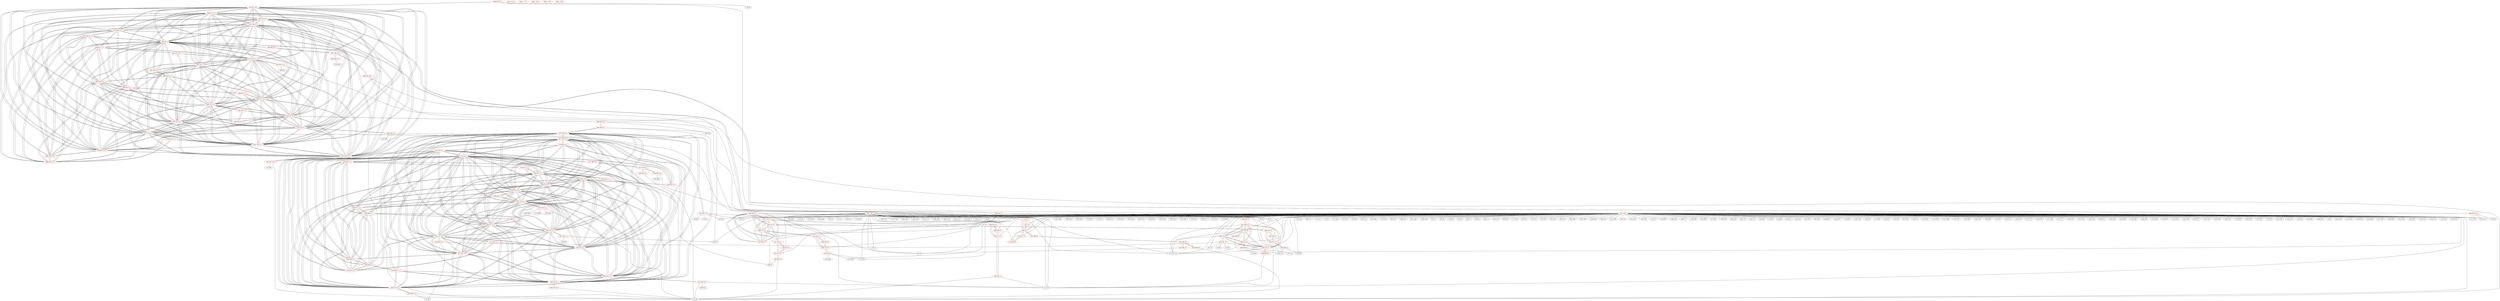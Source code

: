 graph {
	276 [label="(276) R35_T2" color=red]
	297 [label="(297) T16_T1"]
	296 [label="(296) T15_T1"]
	311 [label="(311) R35_T1"]
	295 [label="(295) T14_T1"]
	298 [label="(298) T17_T1"]
	277 [label="(277) R52_T1"]
	275 [label="(275) T22_T1"]
	277 [label="(277) R52_T1" color=red]
	280 [label="(280) D2"]
	281 [label="(281) C8"]
	276 [label="(276) R35_T2"]
	275 [label="(275) T22_T1"]
	278 [label="(278) R58_T1" color=red]
	279 [label="(279) R57_T1"]
	280 [label="(280) D2"]
	279 [label="(279) R57_T1" color=red]
	278 [label="(278) R58_T1"]
	280 [label="(280) D2"]
	280 [label="(280) D2" color=red]
	277 [label="(277) R52_T1"]
	281 [label="(281) C8"]
	278 [label="(278) R58_T1"]
	279 [label="(279) R57_T1"]
	315 [label="(315) R80_P3"]
	281 [label="(281) C8" color=red]
	280 [label="(280) D2"]
	277 [label="(277) R52_T1"]
	282 [label="(282) R36_T2" color=red]
	195 [label="(195) U14"]
	287 [label="(287) T18_T2"]
	283 [label="(283) R37_T2" color=red]
	26 [label="(26) P8"]
	10 [label="(10) C3"]
	21 [label="(21) U1"]
	11 [label="(11) R3"]
	12 [label="(12) R4"]
	288 [label="(288) T19_T2"]
	284 [label="(284) R38_T2" color=red]
	217 [label="(217) P7"]
	289 [label="(289) T20_T2"]
	285 [label="(285) R39_T2" color=red]
	70 [label="(70) R27"]
	67 [label="(67) U6"]
	290 [label="(290) T21_T2"]
	286 [label="(286) R40_T2" color=red]
	312 [label="(312) R40_T2_T"]
	287 [label="(287) T18_T2" color=red]
	275 [label="(275) T22_T1"]
	288 [label="(288) T19_T2"]
	312 [label="(312) R40_T2_T"]
	290 [label="(290) T21_T2"]
	289 [label="(289) T20_T2"]
	282 [label="(282) R36_T2"]
	288 [label="(288) T19_T2" color=red]
	275 [label="(275) T22_T1"]
	287 [label="(287) T18_T2"]
	312 [label="(312) R40_T2_T"]
	290 [label="(290) T21_T2"]
	289 [label="(289) T20_T2"]
	283 [label="(283) R37_T2"]
	289 [label="(289) T20_T2" color=red]
	275 [label="(275) T22_T1"]
	288 [label="(288) T19_T2"]
	287 [label="(287) T18_T2"]
	312 [label="(312) R40_T2_T"]
	290 [label="(290) T21_T2"]
	284 [label="(284) R38_T2"]
	290 [label="(290) T21_T2" color=red]
	275 [label="(275) T22_T1"]
	288 [label="(288) T19_T2"]
	287 [label="(287) T18_T2"]
	312 [label="(312) R40_T2_T"]
	289 [label="(289) T20_T2"]
	285 [label="(285) R39_T2"]
	291 [label="(291) T10_T1" color=red]
	299 [label="(299) R23_T1"]
	307 [label="(307) R31_T1"]
	300 [label="(300) R27_T1"]
	292 [label="(292) T11_T1" color=red]
	304 [label="(304) R24_T1"]
	308 [label="(308) R32_T1"]
	301 [label="(301) R28_T1"]
	293 [label="(293) T12_T1" color=red]
	309 [label="(309) R33_T1"]
	302 [label="(302) R29_T1"]
	303 [label="(303) R25_T1"]
	294 [label="(294) T13_T1" color=red]
	306 [label="(306) R30_T1"]
	310 [label="(310) R34_T1"]
	305 [label="(305) R26_T1"]
	295 [label="(295) T14_T1" color=red]
	297 [label="(297) T16_T1"]
	296 [label="(296) T15_T1"]
	311 [label="(311) R35_T1"]
	298 [label="(298) T17_T1"]
	276 [label="(276) R35_T2"]
	307 [label="(307) R31_T1"]
	296 [label="(296) T15_T1" color=red]
	297 [label="(297) T16_T1"]
	311 [label="(311) R35_T1"]
	295 [label="(295) T14_T1"]
	298 [label="(298) T17_T1"]
	276 [label="(276) R35_T2"]
	308 [label="(308) R32_T1"]
	297 [label="(297) T16_T1" color=red]
	296 [label="(296) T15_T1"]
	311 [label="(311) R35_T1"]
	295 [label="(295) T14_T1"]
	298 [label="(298) T17_T1"]
	276 [label="(276) R35_T2"]
	309 [label="(309) R33_T1"]
	298 [label="(298) T17_T1" color=red]
	297 [label="(297) T16_T1"]
	296 [label="(296) T15_T1"]
	311 [label="(311) R35_T1"]
	295 [label="(295) T14_T1"]
	276 [label="(276) R35_T2"]
	310 [label="(310) R34_T1"]
	299 [label="(299) R23_T1" color=red]
	28 [label="(28) U5"]
	112 [label="(112) U8"]
	291 [label="(291) T10_T1"]
	300 [label="(300) R27_T1" color=red]
	291 [label="(291) T10_T1"]
	307 [label="(307) R31_T1"]
	301 [label="(301) R28_T1" color=red]
	308 [label="(308) R32_T1"]
	292 [label="(292) T11_T1"]
	302 [label="(302) R29_T1" color=red]
	309 [label="(309) R33_T1"]
	293 [label="(293) T12_T1"]
	303 [label="(303) R25_T1" color=red]
	217 [label="(217) P7"]
	112 [label="(112) U8"]
	293 [label="(293) T12_T1"]
	304 [label="(304) R24_T1" color=red]
	195 [label="(195) U14"]
	202 [label="(202) P6"]
	292 [label="(292) T11_T1"]
	305 [label="(305) R26_T1" color=red]
	115 [label="(115) R43"]
	114 [label="(114) R41"]
	113 [label="(113) U9"]
	294 [label="(294) T13_T1"]
	306 [label="(306) R30_T1" color=red]
	310 [label="(310) R34_T1"]
	294 [label="(294) T13_T1"]
	307 [label="(307) R31_T1" color=red]
	291 [label="(291) T10_T1"]
	300 [label="(300) R27_T1"]
	295 [label="(295) T14_T1"]
	308 [label="(308) R32_T1" color=red]
	296 [label="(296) T15_T1"]
	301 [label="(301) R28_T1"]
	292 [label="(292) T11_T1"]
	309 [label="(309) R33_T1" color=red]
	297 [label="(297) T16_T1"]
	302 [label="(302) R29_T1"]
	293 [label="(293) T12_T1"]
	310 [label="(310) R34_T1" color=red]
	298 [label="(298) T17_T1"]
	306 [label="(306) R30_T1"]
	294 [label="(294) T13_T1"]
	311 [label="(311) R35_T1" color=red]
	297 [label="(297) T16_T1"]
	296 [label="(296) T15_T1"]
	295 [label="(295) T14_T1"]
	298 [label="(298) T17_T1"]
	276 [label="(276) R35_T2"]
	312 [label="(312) R40_T2_T" color=red]
	275 [label="(275) T22_T1"]
	288 [label="(288) T19_T2"]
	287 [label="(287) T18_T2"]
	290 [label="(290) T21_T2"]
	289 [label="(289) T20_T2"]
	286 [label="(286) R40_T2"]
	313 [label="(313) T80_P3" color=red]
	314 [label="(314) R81_P3"]
	316 [label="(316) R82_P3"]
	315 [label="(315) R80_P3"]
	314 [label="(314) R81_P3" color=red]
	20 [label="(20) U3"]
	313 [label="(313) T80_P3"]
	315 [label="(315) R80_P3" color=red]
	280 [label="(280) D2"]
	313 [label="(313) T80_P3"]
	316 [label="(316) R82_P3" color=red]
	112 [label="(112) U8"]
	313 [label="(313) T80_P3"]
	317 [label="(317) T22_T1_2" color=red]
	331 [label="(331) T20_T2_2"]
	329 [label="(329) T18_T2_2"]
	330 [label="(330) T19_T2_2"]
	332 [label="(332) T21_T2_2"]
	321 [label="(321) R57_T1_2"]
	322 [label="(322) D2_2"]
	334 [label="(334) T11_T1_2"]
	339 [label="(339) T16_T1_2"]
	340 [label="(340) T17_T1_2"]
	333 [label="(333) T10_T1_2"]
	335 [label="(335) T12_T1_2"]
	336 [label="(336) T13_T1_2"]
	337 [label="(337) T14_T1_2"]
	338 [label="(338) T15_T1_2"]
	323 [label="(323) C8_2"]
	354 [label="(354) R40_T2_T_2"]
	319 [label="(319) R52_T1_2"]
	318 [label="(318) R35_T2_2"]
	318 [label="(318) R35_T2_2" color=red]
	339 [label="(339) T16_T1_2"]
	338 [label="(338) T15_T1_2"]
	353 [label="(353) R35_T1_2"]
	337 [label="(337) T14_T1_2"]
	340 [label="(340) T17_T1_2"]
	319 [label="(319) R52_T1_2"]
	317 [label="(317) T22_T1_2"]
	319 [label="(319) R52_T1_2" color=red]
	322 [label="(322) D2_2"]
	323 [label="(323) C8_2"]
	318 [label="(318) R35_T2_2"]
	317 [label="(317) T22_T1_2"]
	320 [label="(320) R58_T1_2" color=red]
	321 [label="(321) R57_T1_2"]
	322 [label="(322) D2_2"]
	344 [label="(344) R29_T1_2"]
	353 [label="(353) R35_T1_2"]
	328 [label="(328) R40_T2_2"]
	348 [label="(348) R30_T1_2"]
	342 [label="(342) R27_T1_2"]
	343 [label="(343) R28_T1_2"]
	321 [label="(321) R57_T1_2" color=red]
	331 [label="(331) T20_T2_2"]
	329 [label="(329) T18_T2_2"]
	330 [label="(330) T19_T2_2"]
	332 [label="(332) T21_T2_2"]
	317 [label="(317) T22_T1_2"]
	322 [label="(322) D2_2"]
	334 [label="(334) T11_T1_2"]
	339 [label="(339) T16_T1_2"]
	340 [label="(340) T17_T1_2"]
	333 [label="(333) T10_T1_2"]
	335 [label="(335) T12_T1_2"]
	336 [label="(336) T13_T1_2"]
	337 [label="(337) T14_T1_2"]
	338 [label="(338) T15_T1_2"]
	323 [label="(323) C8_2"]
	320 [label="(320) R58_T1_2"]
	322 [label="(322) D2_2" color=red]
	331 [label="(331) T20_T2_2"]
	329 [label="(329) T18_T2_2"]
	330 [label="(330) T19_T2_2"]
	332 [label="(332) T21_T2_2"]
	321 [label="(321) R57_T1_2"]
	317 [label="(317) T22_T1_2"]
	334 [label="(334) T11_T1_2"]
	339 [label="(339) T16_T1_2"]
	340 [label="(340) T17_T1_2"]
	333 [label="(333) T10_T1_2"]
	335 [label="(335) T12_T1_2"]
	336 [label="(336) T13_T1_2"]
	337 [label="(337) T14_T1_2"]
	338 [label="(338) T15_T1_2"]
	323 [label="(323) C8_2"]
	319 [label="(319) R52_T1_2"]
	320 [label="(320) R58_T1_2"]
	344 [label="(344) R29_T1_2"]
	353 [label="(353) R35_T1_2"]
	328 [label="(328) R40_T2_2"]
	348 [label="(348) R30_T1_2"]
	342 [label="(342) R27_T1_2"]
	343 [label="(343) R28_T1_2"]
	357 [label="(357) R80_P3_2"]
	323 [label="(323) C8_2" color=red]
	331 [label="(331) T20_T2_2"]
	329 [label="(329) T18_T2_2"]
	330 [label="(330) T19_T2_2"]
	332 [label="(332) T21_T2_2"]
	321 [label="(321) R57_T1_2"]
	317 [label="(317) T22_T1_2"]
	322 [label="(322) D2_2"]
	334 [label="(334) T11_T1_2"]
	339 [label="(339) T16_T1_2"]
	340 [label="(340) T17_T1_2"]
	333 [label="(333) T10_T1_2"]
	335 [label="(335) T12_T1_2"]
	336 [label="(336) T13_T1_2"]
	337 [label="(337) T14_T1_2"]
	338 [label="(338) T15_T1_2"]
	319 [label="(319) R52_T1_2"]
	324 [label="(324) R36_T2_2" color=red]
	112 [label="(112) U8"]
	13 [label="(13) R1"]
	329 [label="(329) T18_T2_2"]
	325 [label="(325) R37_T2_2" color=red]
	112 [label="(112) U8"]
	330 [label="(330) T19_T2_2"]
	326 [label="(326) R38_T2_2" color=red]
	33 [label="(33) J1"]
	66 [label="(66) R34"]
	388 [label="(388) R24_T1_3"]
	331 [label="(331) T20_T2_2"]
	327 [label="(327) R39_T2_2" color=red]
	269 [label="(269) R75"]
	217 [label="(217) P7"]
	112 [label="(112) U8"]
	332 [label="(332) T21_T2_2"]
	328 [label="(328) R40_T2_2" color=red]
	344 [label="(344) R29_T1_2"]
	353 [label="(353) R35_T1_2"]
	348 [label="(348) R30_T1_2"]
	322 [label="(322) D2_2"]
	320 [label="(320) R58_T1_2"]
	342 [label="(342) R27_T1_2"]
	343 [label="(343) R28_T1_2"]
	354 [label="(354) R40_T2_T_2"]
	329 [label="(329) T18_T2_2" color=red]
	331 [label="(331) T20_T2_2"]
	330 [label="(330) T19_T2_2"]
	332 [label="(332) T21_T2_2"]
	321 [label="(321) R57_T1_2"]
	317 [label="(317) T22_T1_2"]
	322 [label="(322) D2_2"]
	334 [label="(334) T11_T1_2"]
	339 [label="(339) T16_T1_2"]
	340 [label="(340) T17_T1_2"]
	333 [label="(333) T10_T1_2"]
	335 [label="(335) T12_T1_2"]
	336 [label="(336) T13_T1_2"]
	337 [label="(337) T14_T1_2"]
	338 [label="(338) T15_T1_2"]
	323 [label="(323) C8_2"]
	354 [label="(354) R40_T2_T_2"]
	324 [label="(324) R36_T2_2"]
	330 [label="(330) T19_T2_2" color=red]
	331 [label="(331) T20_T2_2"]
	329 [label="(329) T18_T2_2"]
	332 [label="(332) T21_T2_2"]
	321 [label="(321) R57_T1_2"]
	317 [label="(317) T22_T1_2"]
	322 [label="(322) D2_2"]
	334 [label="(334) T11_T1_2"]
	339 [label="(339) T16_T1_2"]
	340 [label="(340) T17_T1_2"]
	333 [label="(333) T10_T1_2"]
	335 [label="(335) T12_T1_2"]
	336 [label="(336) T13_T1_2"]
	337 [label="(337) T14_T1_2"]
	338 [label="(338) T15_T1_2"]
	323 [label="(323) C8_2"]
	354 [label="(354) R40_T2_T_2"]
	325 [label="(325) R37_T2_2"]
	331 [label="(331) T20_T2_2" color=red]
	329 [label="(329) T18_T2_2"]
	330 [label="(330) T19_T2_2"]
	332 [label="(332) T21_T2_2"]
	321 [label="(321) R57_T1_2"]
	317 [label="(317) T22_T1_2"]
	322 [label="(322) D2_2"]
	334 [label="(334) T11_T1_2"]
	339 [label="(339) T16_T1_2"]
	340 [label="(340) T17_T1_2"]
	333 [label="(333) T10_T1_2"]
	335 [label="(335) T12_T1_2"]
	336 [label="(336) T13_T1_2"]
	337 [label="(337) T14_T1_2"]
	338 [label="(338) T15_T1_2"]
	323 [label="(323) C8_2"]
	354 [label="(354) R40_T2_T_2"]
	326 [label="(326) R38_T2_2"]
	332 [label="(332) T21_T2_2" color=red]
	331 [label="(331) T20_T2_2"]
	329 [label="(329) T18_T2_2"]
	330 [label="(330) T19_T2_2"]
	321 [label="(321) R57_T1_2"]
	317 [label="(317) T22_T1_2"]
	322 [label="(322) D2_2"]
	334 [label="(334) T11_T1_2"]
	339 [label="(339) T16_T1_2"]
	340 [label="(340) T17_T1_2"]
	333 [label="(333) T10_T1_2"]
	335 [label="(335) T12_T1_2"]
	336 [label="(336) T13_T1_2"]
	337 [label="(337) T14_T1_2"]
	338 [label="(338) T15_T1_2"]
	323 [label="(323) C8_2"]
	354 [label="(354) R40_T2_T_2"]
	327 [label="(327) R39_T2_2"]
	333 [label="(333) T10_T1_2" color=red]
	331 [label="(331) T20_T2_2"]
	329 [label="(329) T18_T2_2"]
	330 [label="(330) T19_T2_2"]
	332 [label="(332) T21_T2_2"]
	321 [label="(321) R57_T1_2"]
	317 [label="(317) T22_T1_2"]
	322 [label="(322) D2_2"]
	334 [label="(334) T11_T1_2"]
	339 [label="(339) T16_T1_2"]
	340 [label="(340) T17_T1_2"]
	335 [label="(335) T12_T1_2"]
	336 [label="(336) T13_T1_2"]
	337 [label="(337) T14_T1_2"]
	338 [label="(338) T15_T1_2"]
	323 [label="(323) C8_2"]
	341 [label="(341) R23_T1_2"]
	349 [label="(349) R31_T1_2"]
	342 [label="(342) R27_T1_2"]
	334 [label="(334) T11_T1_2" color=red]
	331 [label="(331) T20_T2_2"]
	329 [label="(329) T18_T2_2"]
	330 [label="(330) T19_T2_2"]
	332 [label="(332) T21_T2_2"]
	321 [label="(321) R57_T1_2"]
	317 [label="(317) T22_T1_2"]
	322 [label="(322) D2_2"]
	339 [label="(339) T16_T1_2"]
	340 [label="(340) T17_T1_2"]
	333 [label="(333) T10_T1_2"]
	335 [label="(335) T12_T1_2"]
	336 [label="(336) T13_T1_2"]
	337 [label="(337) T14_T1_2"]
	338 [label="(338) T15_T1_2"]
	323 [label="(323) C8_2"]
	346 [label="(346) R24_T1_2"]
	350 [label="(350) R32_T1_2"]
	343 [label="(343) R28_T1_2"]
	335 [label="(335) T12_T1_2" color=red]
	331 [label="(331) T20_T2_2"]
	329 [label="(329) T18_T2_2"]
	330 [label="(330) T19_T2_2"]
	332 [label="(332) T21_T2_2"]
	321 [label="(321) R57_T1_2"]
	317 [label="(317) T22_T1_2"]
	322 [label="(322) D2_2"]
	334 [label="(334) T11_T1_2"]
	339 [label="(339) T16_T1_2"]
	340 [label="(340) T17_T1_2"]
	333 [label="(333) T10_T1_2"]
	336 [label="(336) T13_T1_2"]
	337 [label="(337) T14_T1_2"]
	338 [label="(338) T15_T1_2"]
	323 [label="(323) C8_2"]
	351 [label="(351) R33_T1_2"]
	344 [label="(344) R29_T1_2"]
	345 [label="(345) R25_T1_2"]
	336 [label="(336) T13_T1_2" color=red]
	331 [label="(331) T20_T2_2"]
	329 [label="(329) T18_T2_2"]
	330 [label="(330) T19_T2_2"]
	332 [label="(332) T21_T2_2"]
	321 [label="(321) R57_T1_2"]
	317 [label="(317) T22_T1_2"]
	322 [label="(322) D2_2"]
	334 [label="(334) T11_T1_2"]
	339 [label="(339) T16_T1_2"]
	340 [label="(340) T17_T1_2"]
	333 [label="(333) T10_T1_2"]
	335 [label="(335) T12_T1_2"]
	337 [label="(337) T14_T1_2"]
	338 [label="(338) T15_T1_2"]
	323 [label="(323) C8_2"]
	348 [label="(348) R30_T1_2"]
	352 [label="(352) R34_T1_2"]
	347 [label="(347) R26_T1_2"]
	337 [label="(337) T14_T1_2" color=red]
	331 [label="(331) T20_T2_2"]
	329 [label="(329) T18_T2_2"]
	330 [label="(330) T19_T2_2"]
	332 [label="(332) T21_T2_2"]
	321 [label="(321) R57_T1_2"]
	317 [label="(317) T22_T1_2"]
	322 [label="(322) D2_2"]
	334 [label="(334) T11_T1_2"]
	339 [label="(339) T16_T1_2"]
	340 [label="(340) T17_T1_2"]
	333 [label="(333) T10_T1_2"]
	335 [label="(335) T12_T1_2"]
	336 [label="(336) T13_T1_2"]
	338 [label="(338) T15_T1_2"]
	323 [label="(323) C8_2"]
	353 [label="(353) R35_T1_2"]
	318 [label="(318) R35_T2_2"]
	349 [label="(349) R31_T1_2"]
	338 [label="(338) T15_T1_2" color=red]
	331 [label="(331) T20_T2_2"]
	329 [label="(329) T18_T2_2"]
	330 [label="(330) T19_T2_2"]
	332 [label="(332) T21_T2_2"]
	321 [label="(321) R57_T1_2"]
	317 [label="(317) T22_T1_2"]
	322 [label="(322) D2_2"]
	334 [label="(334) T11_T1_2"]
	339 [label="(339) T16_T1_2"]
	340 [label="(340) T17_T1_2"]
	333 [label="(333) T10_T1_2"]
	335 [label="(335) T12_T1_2"]
	336 [label="(336) T13_T1_2"]
	337 [label="(337) T14_T1_2"]
	323 [label="(323) C8_2"]
	353 [label="(353) R35_T1_2"]
	318 [label="(318) R35_T2_2"]
	350 [label="(350) R32_T1_2"]
	339 [label="(339) T16_T1_2" color=red]
	331 [label="(331) T20_T2_2"]
	329 [label="(329) T18_T2_2"]
	330 [label="(330) T19_T2_2"]
	332 [label="(332) T21_T2_2"]
	321 [label="(321) R57_T1_2"]
	317 [label="(317) T22_T1_2"]
	322 [label="(322) D2_2"]
	334 [label="(334) T11_T1_2"]
	340 [label="(340) T17_T1_2"]
	333 [label="(333) T10_T1_2"]
	335 [label="(335) T12_T1_2"]
	336 [label="(336) T13_T1_2"]
	337 [label="(337) T14_T1_2"]
	338 [label="(338) T15_T1_2"]
	323 [label="(323) C8_2"]
	353 [label="(353) R35_T1_2"]
	318 [label="(318) R35_T2_2"]
	351 [label="(351) R33_T1_2"]
	340 [label="(340) T17_T1_2" color=red]
	331 [label="(331) T20_T2_2"]
	329 [label="(329) T18_T2_2"]
	330 [label="(330) T19_T2_2"]
	332 [label="(332) T21_T2_2"]
	321 [label="(321) R57_T1_2"]
	317 [label="(317) T22_T1_2"]
	322 [label="(322) D2_2"]
	334 [label="(334) T11_T1_2"]
	339 [label="(339) T16_T1_2"]
	333 [label="(333) T10_T1_2"]
	335 [label="(335) T12_T1_2"]
	336 [label="(336) T13_T1_2"]
	337 [label="(337) T14_T1_2"]
	338 [label="(338) T15_T1_2"]
	323 [label="(323) C8_2"]
	353 [label="(353) R35_T1_2"]
	318 [label="(318) R35_T2_2"]
	352 [label="(352) R34_T1_2"]
	341 [label="(341) R23_T1_2" color=red]
	180 [label="(180) FB4"]
	179 [label="(179) C99"]
	112 [label="(112) U8"]
	178 [label="(178) C98"]
	333 [label="(333) T10_T1_2"]
	342 [label="(342) R27_T1_2" color=red]
	344 [label="(344) R29_T1_2"]
	353 [label="(353) R35_T1_2"]
	328 [label="(328) R40_T2_2"]
	348 [label="(348) R30_T1_2"]
	322 [label="(322) D2_2"]
	320 [label="(320) R58_T1_2"]
	343 [label="(343) R28_T1_2"]
	333 [label="(333) T10_T1_2"]
	349 [label="(349) R31_T1_2"]
	343 [label="(343) R28_T1_2" color=red]
	344 [label="(344) R29_T1_2"]
	353 [label="(353) R35_T1_2"]
	328 [label="(328) R40_T2_2"]
	348 [label="(348) R30_T1_2"]
	322 [label="(322) D2_2"]
	320 [label="(320) R58_T1_2"]
	342 [label="(342) R27_T1_2"]
	350 [label="(350) R32_T1_2"]
	334 [label="(334) T11_T1_2"]
	344 [label="(344) R29_T1_2" color=red]
	353 [label="(353) R35_T1_2"]
	328 [label="(328) R40_T2_2"]
	348 [label="(348) R30_T1_2"]
	322 [label="(322) D2_2"]
	320 [label="(320) R58_T1_2"]
	342 [label="(342) R27_T1_2"]
	343 [label="(343) R28_T1_2"]
	351 [label="(351) R33_T1_2"]
	335 [label="(335) T12_T1_2"]
	345 [label="(345) R25_T1_2" color=red]
	13 [label="(13) R1"]
	21 [label="(21) U1"]
	335 [label="(335) T12_T1_2"]
	346 [label="(346) R24_T1_2" color=red]
	28 [label="(28) U5"]
	334 [label="(334) T11_T1_2"]
	347 [label="(347) R26_T1_2" color=red]
	68 [label="(68) U7"]
	50 [label="(50) R22"]
	336 [label="(336) T13_T1_2"]
	348 [label="(348) R30_T1_2" color=red]
	344 [label="(344) R29_T1_2"]
	353 [label="(353) R35_T1_2"]
	328 [label="(328) R40_T2_2"]
	322 [label="(322) D2_2"]
	320 [label="(320) R58_T1_2"]
	342 [label="(342) R27_T1_2"]
	343 [label="(343) R28_T1_2"]
	352 [label="(352) R34_T1_2"]
	336 [label="(336) T13_T1_2"]
	349 [label="(349) R31_T1_2" color=red]
	333 [label="(333) T10_T1_2"]
	342 [label="(342) R27_T1_2"]
	337 [label="(337) T14_T1_2"]
	350 [label="(350) R32_T1_2" color=red]
	338 [label="(338) T15_T1_2"]
	343 [label="(343) R28_T1_2"]
	334 [label="(334) T11_T1_2"]
	351 [label="(351) R33_T1_2" color=red]
	339 [label="(339) T16_T1_2"]
	344 [label="(344) R29_T1_2"]
	335 [label="(335) T12_T1_2"]
	352 [label="(352) R34_T1_2" color=red]
	340 [label="(340) T17_T1_2"]
	348 [label="(348) R30_T1_2"]
	336 [label="(336) T13_T1_2"]
	353 [label="(353) R35_T1_2" color=red]
	344 [label="(344) R29_T1_2"]
	328 [label="(328) R40_T2_2"]
	348 [label="(348) R30_T1_2"]
	322 [label="(322) D2_2"]
	320 [label="(320) R58_T1_2"]
	342 [label="(342) R27_T1_2"]
	343 [label="(343) R28_T1_2"]
	339 [label="(339) T16_T1_2"]
	338 [label="(338) T15_T1_2"]
	337 [label="(337) T14_T1_2"]
	340 [label="(340) T17_T1_2"]
	318 [label="(318) R35_T2_2"]
	354 [label="(354) R40_T2_T_2" color=red]
	317 [label="(317) T22_T1_2"]
	330 [label="(330) T19_T2_2"]
	329 [label="(329) T18_T2_2"]
	332 [label="(332) T21_T2_2"]
	331 [label="(331) T20_T2_2"]
	328 [label="(328) R40_T2_2"]
	355 [label="(355) T80_P3_2" color=red]
	356 [label="(356) R81_P3_2"]
	358 [label="(358) R82_P3_2"]
	357 [label="(357) R80_P3_2"]
	356 [label="(356) R81_P3_2" color=red]
	217 [label="(217) P7"]
	262 [label="(262) R69"]
	355 [label="(355) T80_P3_2"]
	357 [label="(357) R80_P3_2" color=red]
	322 [label="(322) D2_2"]
	355 [label="(355) T80_P3_2"]
	358 [label="(358) R82_P3_2" color=red]
	112 [label="(112) U8"]
	355 [label="(355) T80_P3_2"]
	359 [label="(359) T22_T1_3" color=red]
	373 [label="(373) T20_T2_3"]
	371 [label="(371) T18_T2_3"]
	372 [label="(372) T19_T2_3"]
	374 [label="(374) T21_T2_3"]
	363 [label="(363) R57_T1_3"]
	364 [label="(364) D2_3"]
	376 [label="(376) T11_T1_3"]
	381 [label="(381) T16_T1_3"]
	382 [label="(382) T17_T1_3"]
	375 [label="(375) T10_T1_3"]
	377 [label="(377) T12_T1_3"]
	378 [label="(378) T13_T1_3"]
	379 [label="(379) T14_T1_3"]
	380 [label="(380) T15_T1_3"]
	365 [label="(365) C8_3"]
	370 [label="(370) R40_T2_3"]
	361 [label="(361) R52_T1_3"]
	360 [label="(360) R35_T2_3"]
	360 [label="(360) R35_T2_3" color=red]
	381 [label="(381) T16_T1_3"]
	380 [label="(380) T15_T1_3"]
	395 [label="(395) R35_T1_3"]
	379 [label="(379) T14_T1_3"]
	382 [label="(382) T17_T1_3"]
	361 [label="(361) R52_T1_3"]
	359 [label="(359) T22_T1_3"]
	361 [label="(361) R52_T1_3" color=red]
	364 [label="(364) D2_3"]
	365 [label="(365) C8_3"]
	360 [label="(360) R35_T2_3"]
	359 [label="(359) T22_T1_3"]
	362 [label="(362) R58_T1_3" color=red]
	363 [label="(363) R57_T1_3"]
	364 [label="(364) D2_3"]
	386 [label="(386) R29_T1_3"]
	395 [label="(395) R35_T1_3"]
	370 [label="(370) R40_T2_3"]
	390 [label="(390) R30_T1_3"]
	384 [label="(384) R27_T1_3"]
	396 [label="(396) R28_T1_T_3"]
	363 [label="(363) R57_T1_3" color=red]
	373 [label="(373) T20_T2_3"]
	371 [label="(371) T18_T2_3"]
	372 [label="(372) T19_T2_3"]
	374 [label="(374) T21_T2_3"]
	359 [label="(359) T22_T1_3"]
	364 [label="(364) D2_3"]
	376 [label="(376) T11_T1_3"]
	381 [label="(381) T16_T1_3"]
	382 [label="(382) T17_T1_3"]
	375 [label="(375) T10_T1_3"]
	377 [label="(377) T12_T1_3"]
	378 [label="(378) T13_T1_3"]
	379 [label="(379) T14_T1_3"]
	380 [label="(380) T15_T1_3"]
	365 [label="(365) C8_3"]
	362 [label="(362) R58_T1_3"]
	364 [label="(364) D2_3" color=red]
	373 [label="(373) T20_T2_3"]
	371 [label="(371) T18_T2_3"]
	372 [label="(372) T19_T2_3"]
	374 [label="(374) T21_T2_3"]
	363 [label="(363) R57_T1_3"]
	359 [label="(359) T22_T1_3"]
	376 [label="(376) T11_T1_3"]
	381 [label="(381) T16_T1_3"]
	382 [label="(382) T17_T1_3"]
	375 [label="(375) T10_T1_3"]
	377 [label="(377) T12_T1_3"]
	378 [label="(378) T13_T1_3"]
	379 [label="(379) T14_T1_3"]
	380 [label="(380) T15_T1_3"]
	365 [label="(365) C8_3"]
	361 [label="(361) R52_T1_3"]
	362 [label="(362) R58_T1_3"]
	386 [label="(386) R29_T1_3"]
	395 [label="(395) R35_T1_3"]
	370 [label="(370) R40_T2_3"]
	390 [label="(390) R30_T1_3"]
	384 [label="(384) R27_T1_3"]
	396 [label="(396) R28_T1_T_3"]
	399 [label="(399) R80_P3_3"]
	365 [label="(365) C8_3" color=red]
	373 [label="(373) T20_T2_3"]
	371 [label="(371) T18_T2_3"]
	372 [label="(372) T19_T2_3"]
	374 [label="(374) T21_T2_3"]
	363 [label="(363) R57_T1_3"]
	359 [label="(359) T22_T1_3"]
	364 [label="(364) D2_3"]
	376 [label="(376) T11_T1_3"]
	381 [label="(381) T16_T1_3"]
	382 [label="(382) T17_T1_3"]
	375 [label="(375) T10_T1_3"]
	377 [label="(377) T12_T1_3"]
	378 [label="(378) T13_T1_3"]
	379 [label="(379) T14_T1_3"]
	380 [label="(380) T15_T1_3"]
	361 [label="(361) R52_T1_3"]
	366 [label="(366) R36_T2_3" color=red]
	128 [label="(128) L3"]
	127 [label="(127) D5"]
	133 [label="(133) U11"]
	371 [label="(371) T18_T2_3"]
	367 [label="(367) R37_T2_3" color=red]
	72 [label="(72) R20"]
	112 [label="(112) U8"]
	372 [label="(372) T19_T2_3"]
	368 [label="(368) R38_T2_3" color=red]
	20 [label="(20) U3"]
	8 [label="(8) C5"]
	9 [label="(9) C4"]
	373 [label="(373) T20_T2_3"]
	369 [label="(369) R39_T2_3" color=red]
	14 [label="(14) R5"]
	26 [label="(26) P8"]
	374 [label="(374) T21_T2_3"]
	370 [label="(370) R40_T2_3" color=red]
	386 [label="(386) R29_T1_3"]
	395 [label="(395) R35_T1_3"]
	390 [label="(390) R30_T1_3"]
	364 [label="(364) D2_3"]
	362 [label="(362) R58_T1_3"]
	384 [label="(384) R27_T1_3"]
	396 [label="(396) R28_T1_T_3"]
	359 [label="(359) T22_T1_3"]
	372 [label="(372) T19_T2_3"]
	371 [label="(371) T18_T2_3"]
	374 [label="(374) T21_T2_3"]
	373 [label="(373) T20_T2_3"]
	371 [label="(371) T18_T2_3" color=red]
	373 [label="(373) T20_T2_3"]
	372 [label="(372) T19_T2_3"]
	374 [label="(374) T21_T2_3"]
	363 [label="(363) R57_T1_3"]
	359 [label="(359) T22_T1_3"]
	364 [label="(364) D2_3"]
	376 [label="(376) T11_T1_3"]
	381 [label="(381) T16_T1_3"]
	382 [label="(382) T17_T1_3"]
	375 [label="(375) T10_T1_3"]
	377 [label="(377) T12_T1_3"]
	378 [label="(378) T13_T1_3"]
	379 [label="(379) T14_T1_3"]
	380 [label="(380) T15_T1_3"]
	365 [label="(365) C8_3"]
	370 [label="(370) R40_T2_3"]
	366 [label="(366) R36_T2_3"]
	372 [label="(372) T19_T2_3" color=red]
	373 [label="(373) T20_T2_3"]
	371 [label="(371) T18_T2_3"]
	374 [label="(374) T21_T2_3"]
	363 [label="(363) R57_T1_3"]
	359 [label="(359) T22_T1_3"]
	364 [label="(364) D2_3"]
	376 [label="(376) T11_T1_3"]
	381 [label="(381) T16_T1_3"]
	382 [label="(382) T17_T1_3"]
	375 [label="(375) T10_T1_3"]
	377 [label="(377) T12_T1_3"]
	378 [label="(378) T13_T1_3"]
	379 [label="(379) T14_T1_3"]
	380 [label="(380) T15_T1_3"]
	365 [label="(365) C8_3"]
	370 [label="(370) R40_T2_3"]
	367 [label="(367) R37_T2_3"]
	373 [label="(373) T20_T2_3" color=red]
	371 [label="(371) T18_T2_3"]
	372 [label="(372) T19_T2_3"]
	374 [label="(374) T21_T2_3"]
	363 [label="(363) R57_T1_3"]
	359 [label="(359) T22_T1_3"]
	364 [label="(364) D2_3"]
	376 [label="(376) T11_T1_3"]
	381 [label="(381) T16_T1_3"]
	382 [label="(382) T17_T1_3"]
	375 [label="(375) T10_T1_3"]
	377 [label="(377) T12_T1_3"]
	378 [label="(378) T13_T1_3"]
	379 [label="(379) T14_T1_3"]
	380 [label="(380) T15_T1_3"]
	365 [label="(365) C8_3"]
	370 [label="(370) R40_T2_3"]
	368 [label="(368) R38_T2_3"]
	374 [label="(374) T21_T2_3" color=red]
	373 [label="(373) T20_T2_3"]
	371 [label="(371) T18_T2_3"]
	372 [label="(372) T19_T2_3"]
	363 [label="(363) R57_T1_3"]
	359 [label="(359) T22_T1_3"]
	364 [label="(364) D2_3"]
	376 [label="(376) T11_T1_3"]
	381 [label="(381) T16_T1_3"]
	382 [label="(382) T17_T1_3"]
	375 [label="(375) T10_T1_3"]
	377 [label="(377) T12_T1_3"]
	378 [label="(378) T13_T1_3"]
	379 [label="(379) T14_T1_3"]
	380 [label="(380) T15_T1_3"]
	365 [label="(365) C8_3"]
	370 [label="(370) R40_T2_3"]
	369 [label="(369) R39_T2_3"]
	375 [label="(375) T10_T1_3" color=red]
	373 [label="(373) T20_T2_3"]
	371 [label="(371) T18_T2_3"]
	372 [label="(372) T19_T2_3"]
	374 [label="(374) T21_T2_3"]
	363 [label="(363) R57_T1_3"]
	359 [label="(359) T22_T1_3"]
	364 [label="(364) D2_3"]
	376 [label="(376) T11_T1_3"]
	381 [label="(381) T16_T1_3"]
	382 [label="(382) T17_T1_3"]
	377 [label="(377) T12_T1_3"]
	378 [label="(378) T13_T1_3"]
	379 [label="(379) T14_T1_3"]
	380 [label="(380) T15_T1_3"]
	365 [label="(365) C8_3"]
	383 [label="(383) R23_T1_3"]
	391 [label="(391) R31_T1_3"]
	384 [label="(384) R27_T1_3"]
	376 [label="(376) T11_T1_3" color=red]
	373 [label="(373) T20_T2_3"]
	371 [label="(371) T18_T2_3"]
	372 [label="(372) T19_T2_3"]
	374 [label="(374) T21_T2_3"]
	363 [label="(363) R57_T1_3"]
	359 [label="(359) T22_T1_3"]
	364 [label="(364) D2_3"]
	381 [label="(381) T16_T1_3"]
	382 [label="(382) T17_T1_3"]
	375 [label="(375) T10_T1_3"]
	377 [label="(377) T12_T1_3"]
	378 [label="(378) T13_T1_3"]
	379 [label="(379) T14_T1_3"]
	380 [label="(380) T15_T1_3"]
	365 [label="(365) C8_3"]
	388 [label="(388) R24_T1_3"]
	392 [label="(392) R32_T1_3"]
	385 [label="(385) R28_T1_3"]
	377 [label="(377) T12_T1_3" color=red]
	373 [label="(373) T20_T2_3"]
	371 [label="(371) T18_T2_3"]
	372 [label="(372) T19_T2_3"]
	374 [label="(374) T21_T2_3"]
	363 [label="(363) R57_T1_3"]
	359 [label="(359) T22_T1_3"]
	364 [label="(364) D2_3"]
	376 [label="(376) T11_T1_3"]
	381 [label="(381) T16_T1_3"]
	382 [label="(382) T17_T1_3"]
	375 [label="(375) T10_T1_3"]
	378 [label="(378) T13_T1_3"]
	379 [label="(379) T14_T1_3"]
	380 [label="(380) T15_T1_3"]
	365 [label="(365) C8_3"]
	393 [label="(393) R33_T1_3"]
	386 [label="(386) R29_T1_3"]
	387 [label="(387) R25_T1_3"]
	378 [label="(378) T13_T1_3" color=red]
	373 [label="(373) T20_T2_3"]
	371 [label="(371) T18_T2_3"]
	372 [label="(372) T19_T2_3"]
	374 [label="(374) T21_T2_3"]
	363 [label="(363) R57_T1_3"]
	359 [label="(359) T22_T1_3"]
	364 [label="(364) D2_3"]
	376 [label="(376) T11_T1_3"]
	381 [label="(381) T16_T1_3"]
	382 [label="(382) T17_T1_3"]
	375 [label="(375) T10_T1_3"]
	377 [label="(377) T12_T1_3"]
	379 [label="(379) T14_T1_3"]
	380 [label="(380) T15_T1_3"]
	365 [label="(365) C8_3"]
	390 [label="(390) R30_T1_3"]
	394 [label="(394) R34_T1_3"]
	389 [label="(389) R26_T1_3"]
	379 [label="(379) T14_T1_3" color=red]
	373 [label="(373) T20_T2_3"]
	371 [label="(371) T18_T2_3"]
	372 [label="(372) T19_T2_3"]
	374 [label="(374) T21_T2_3"]
	363 [label="(363) R57_T1_3"]
	359 [label="(359) T22_T1_3"]
	364 [label="(364) D2_3"]
	376 [label="(376) T11_T1_3"]
	381 [label="(381) T16_T1_3"]
	382 [label="(382) T17_T1_3"]
	375 [label="(375) T10_T1_3"]
	377 [label="(377) T12_T1_3"]
	378 [label="(378) T13_T1_3"]
	380 [label="(380) T15_T1_3"]
	365 [label="(365) C8_3"]
	395 [label="(395) R35_T1_3"]
	360 [label="(360) R35_T2_3"]
	391 [label="(391) R31_T1_3"]
	380 [label="(380) T15_T1_3" color=red]
	373 [label="(373) T20_T2_3"]
	371 [label="(371) T18_T2_3"]
	372 [label="(372) T19_T2_3"]
	374 [label="(374) T21_T2_3"]
	363 [label="(363) R57_T1_3"]
	359 [label="(359) T22_T1_3"]
	364 [label="(364) D2_3"]
	376 [label="(376) T11_T1_3"]
	381 [label="(381) T16_T1_3"]
	382 [label="(382) T17_T1_3"]
	375 [label="(375) T10_T1_3"]
	377 [label="(377) T12_T1_3"]
	378 [label="(378) T13_T1_3"]
	379 [label="(379) T14_T1_3"]
	365 [label="(365) C8_3"]
	395 [label="(395) R35_T1_3"]
	360 [label="(360) R35_T2_3"]
	392 [label="(392) R32_T1_3"]
	381 [label="(381) T16_T1_3" color=red]
	373 [label="(373) T20_T2_3"]
	371 [label="(371) T18_T2_3"]
	372 [label="(372) T19_T2_3"]
	374 [label="(374) T21_T2_3"]
	363 [label="(363) R57_T1_3"]
	359 [label="(359) T22_T1_3"]
	364 [label="(364) D2_3"]
	376 [label="(376) T11_T1_3"]
	382 [label="(382) T17_T1_3"]
	375 [label="(375) T10_T1_3"]
	377 [label="(377) T12_T1_3"]
	378 [label="(378) T13_T1_3"]
	379 [label="(379) T14_T1_3"]
	380 [label="(380) T15_T1_3"]
	365 [label="(365) C8_3"]
	395 [label="(395) R35_T1_3"]
	360 [label="(360) R35_T2_3"]
	393 [label="(393) R33_T1_3"]
	382 [label="(382) T17_T1_3" color=red]
	373 [label="(373) T20_T2_3"]
	371 [label="(371) T18_T2_3"]
	372 [label="(372) T19_T2_3"]
	374 [label="(374) T21_T2_3"]
	363 [label="(363) R57_T1_3"]
	359 [label="(359) T22_T1_3"]
	364 [label="(364) D2_3"]
	376 [label="(376) T11_T1_3"]
	381 [label="(381) T16_T1_3"]
	375 [label="(375) T10_T1_3"]
	377 [label="(377) T12_T1_3"]
	378 [label="(378) T13_T1_3"]
	379 [label="(379) T14_T1_3"]
	380 [label="(380) T15_T1_3"]
	365 [label="(365) C8_3"]
	395 [label="(395) R35_T1_3"]
	360 [label="(360) R35_T2_3"]
	394 [label="(394) R34_T1_3"]
	383 [label="(383) R23_T1_3" color=red]
	48 [label="(48) R19"]
	68 [label="(68) U7"]
	375 [label="(375) T10_T1_3"]
	384 [label="(384) R27_T1_3" color=red]
	386 [label="(386) R29_T1_3"]
	395 [label="(395) R35_T1_3"]
	370 [label="(370) R40_T2_3"]
	390 [label="(390) R30_T1_3"]
	364 [label="(364) D2_3"]
	362 [label="(362) R58_T1_3"]
	396 [label="(396) R28_T1_T_3"]
	375 [label="(375) T10_T1_3"]
	391 [label="(391) R31_T1_3"]
	385 [label="(385) R28_T1_3" color=red]
	392 [label="(392) R32_T1_3"]
	376 [label="(376) T11_T1_3"]
	396 [label="(396) R28_T1_T_3"]
	386 [label="(386) R29_T1_3" color=red]
	395 [label="(395) R35_T1_3"]
	370 [label="(370) R40_T2_3"]
	390 [label="(390) R30_T1_3"]
	364 [label="(364) D2_3"]
	362 [label="(362) R58_T1_3"]
	384 [label="(384) R27_T1_3"]
	396 [label="(396) R28_T1_T_3"]
	393 [label="(393) R33_T1_3"]
	377 [label="(377) T12_T1_3"]
	387 [label="(387) R25_T1_3" color=red]
	24 [label="(24) P3"]
	22 [label="(22) U4"]
	4 [label="(4) R10"]
	20 [label="(20) U3"]
	7 [label="(7) R12"]
	377 [label="(377) T12_T1_3"]
	388 [label="(388) R24_T1_3" color=red]
	33 [label="(33) J1"]
	66 [label="(66) R34"]
	326 [label="(326) R38_T2_2"]
	376 [label="(376) T11_T1_3"]
	389 [label="(389) R26_T1_3" color=red]
	112 [label="(112) U8"]
	267 [label="(267) R71"]
	217 [label="(217) P7"]
	378 [label="(378) T13_T1_3"]
	390 [label="(390) R30_T1_3" color=red]
	386 [label="(386) R29_T1_3"]
	395 [label="(395) R35_T1_3"]
	370 [label="(370) R40_T2_3"]
	364 [label="(364) D2_3"]
	362 [label="(362) R58_T1_3"]
	384 [label="(384) R27_T1_3"]
	396 [label="(396) R28_T1_T_3"]
	394 [label="(394) R34_T1_3"]
	378 [label="(378) T13_T1_3"]
	391 [label="(391) R31_T1_3" color=red]
	375 [label="(375) T10_T1_3"]
	384 [label="(384) R27_T1_3"]
	379 [label="(379) T14_T1_3"]
	392 [label="(392) R32_T1_3" color=red]
	380 [label="(380) T15_T1_3"]
	385 [label="(385) R28_T1_3"]
	376 [label="(376) T11_T1_3"]
	393 [label="(393) R33_T1_3" color=red]
	381 [label="(381) T16_T1_3"]
	386 [label="(386) R29_T1_3"]
	377 [label="(377) T12_T1_3"]
	394 [label="(394) R34_T1_3" color=red]
	382 [label="(382) T17_T1_3"]
	390 [label="(390) R30_T1_3"]
	378 [label="(378) T13_T1_3"]
	395 [label="(395) R35_T1_3" color=red]
	386 [label="(386) R29_T1_3"]
	370 [label="(370) R40_T2_3"]
	390 [label="(390) R30_T1_3"]
	364 [label="(364) D2_3"]
	362 [label="(362) R58_T1_3"]
	384 [label="(384) R27_T1_3"]
	396 [label="(396) R28_T1_T_3"]
	381 [label="(381) T16_T1_3"]
	380 [label="(380) T15_T1_3"]
	379 [label="(379) T14_T1_3"]
	382 [label="(382) T17_T1_3"]
	360 [label="(360) R35_T2_3"]
	396 [label="(396) R28_T1_T_3" color=red]
	386 [label="(386) R29_T1_3"]
	395 [label="(395) R35_T1_3"]
	370 [label="(370) R40_T2_3"]
	390 [label="(390) R30_T1_3"]
	364 [label="(364) D2_3"]
	362 [label="(362) R58_T1_3"]
	384 [label="(384) R27_T1_3"]
	385 [label="(385) R28_T1_3"]
	397 [label="(397) T80_P3_3" color=red]
	398 [label="(398) R81_P3_3"]
	400 [label="(400) R82_P3_3"]
	399 [label="(399) R80_P3_3"]
	398 [label="(398) R81_P3_3" color=red]
	217 [label="(217) P7"]
	112 [label="(112) U8"]
	397 [label="(397) T80_P3_3"]
	399 [label="(399) R80_P3_3" color=red]
	364 [label="(364) D2_3"]
	397 [label="(397) T80_P3_3"]
	400 [label="(400) R82_P3_3" color=red]
	270 [label="(270) R76"]
	397 [label="(397) T80_P3_3"]
	401 [label="(401) +1.5V" color=red]
	402 [label="(402) +1.2V" color=red]
	403 [label="(403) +5V" color=red]
	162 [label="(162) R45"]
	175 [label="(175) D7"]
	113 [label="(113) U9"]
	161 [label="(161) R48"]
	8 [label="(8) C5"]
	20 [label="(20) U3"]
	165 [label="(165) C74"]
	189 [label="(189) C86"]
	203 [label="(203) R60"]
	21 [label="(21) U1"]
	16 [label="(16) C2"]
	217 [label="(217) P7"]
	17 [label="(17) C1"]
	9 [label="(9) C4"]
	164 [label="(164) C76"]
	124 [label="(124) C73"]
	192 [label="(192) C87"]
	193 [label="(193) F1"]
	190 [label="(190) U13"]
	163 [label="(163) U12"]
	122 [label="(122) R42"]
	123 [label="(123) C69"]
	194 [label="(194) C82"]
	185 [label="(185) C84"]
	302 [label="(302) R29_T1"]
	311 [label="(311) R35_T1"]
	286 [label="(286) R40_T2"]
	306 [label="(306) R30_T1"]
	280 [label="(280) D2"]
	278 [label="(278) R58_T1"]
	300 [label="(300) R27_T1"]
	301 [label="(301) R28_T1"]
	404 [label="(404) +3.3V" color=red]
	405 [label="(405) +1.0V" color=red]
	406 [label="(406) +1.8V" color=red]
	407 [label="(407) GND" color=red]
	82 [label="(82) C65"]
	80 [label="(80) C47"]
	73 [label="(73) C10"]
	2 [label="(2) C6"]
	77 [label="(77) C26"]
	78 [label="(78) C36"]
	79 [label="(79) C39"]
	85 [label="(85) C55"]
	207 [label="(207) R61"]
	68 [label="(68) U7"]
	76 [label="(76) C28"]
	84 [label="(84) C62"]
	188 [label="(188) C85"]
	187 [label="(187) C81"]
	186 [label="(186) C83"]
	185 [label="(185) C84"]
	194 [label="(194) C82"]
	190 [label="(190) U13"]
	31 [label="(31) C7"]
	29 [label="(29) C8"]
	191 [label="(191) P5"]
	25 [label="(25) P2"]
	24 [label="(24) P3"]
	22 [label="(22) U4"]
	30 [label="(30) C9"]
	209 [label="(209) J2"]
	195 [label="(195) U14"]
	64 [label="(64) C21"]
	65 [label="(65) C24"]
	83 [label="(83) C63"]
	71 [label="(71) C14"]
	81 [label="(81) C51"]
	189 [label="(189) C86"]
	74 [label="(74) C27"]
	75 [label="(75) C29"]
	202 [label="(202) P6"]
	112 [label="(112) U8"]
	91 [label="(91) C45"]
	90 [label="(90) C35"]
	206 [label="(206) C89"]
	205 [label="(205) C88"]
	204 [label="(204) C90"]
	88 [label="(88) C41"]
	211 [label="(211) C95"]
	86 [label="(86) C53"]
	212 [label="(212) C91"]
	102 [label="(102) SW1"]
	23 [label="(23) U2"]
	100 [label="(100) R49"]
	198 [label="(198) C92"]
	96 [label="(96) C77"]
	199 [label="(199) C93"]
	95 [label="(95) SW2"]
	87 [label="(87) C50"]
	196 [label="(196) C94"]
	28 [label="(28) U5"]
	89 [label="(89) C38"]
	40 [label="(40) C15"]
	39 [label="(39) C17"]
	45 [label="(45) R35"]
	33 [label="(33) J1"]
	19 [label="(19) R2"]
	18 [label="(18) R8"]
	10 [label="(10) C3"]
	67 [label="(67) U6"]
	41 [label="(41) C11"]
	43 [label="(43) C13"]
	55 [label="(55) C18"]
	60 [label="(60) C23"]
	106 [label="(106) R37"]
	104 [label="(104) C67"]
	105 [label="(105) D2"]
	109 [label="(109) U10"]
	38 [label="(38) C16"]
	37 [label="(37) R29"]
	59 [label="(59) C22"]
	58 [label="(58) C20"]
	57 [label="(57) C19"]
	56 [label="(56) C12"]
	119 [label="(119) R50"]
	115 [label="(115) R43"]
	143 [label="(143) C30"]
	113 [label="(113) U9"]
	257 [label="(257) D48"]
	147 [label="(147) C52"]
	231 [label="(231) D46"]
	144 [label="(144) C25"]
	256 [label="(256) D43"]
	123 [label="(123) C69"]
	135 [label="(135) P4"]
	133 [label="(133) U11"]
	141 [label="(141) C31"]
	132 [label="(132) C72"]
	131 [label="(131) C71"]
	130 [label="(130) C79"]
	117 [label="(117) C68"]
	121 [label="(121) C75"]
	142 [label="(142) C32"]
	164 [label="(164) C76"]
	165 [label="(165) C74"]
	167 [label="(167) C78"]
	145 [label="(145) C34"]
	260 [label="(260) D12"]
	258 [label="(258) D53"]
	259 [label="(259) D58"]
	146 [label="(146) C40"]
	124 [label="(124) C73"]
	169 [label="(169) C80"]
	253 [label="(253) D29"]
	234 [label="(234) D61"]
	151 [label="(151) C61"]
	155 [label="(155) C48"]
	152 [label="(152) C57"]
	153 [label="(153) C54"]
	154 [label="(154) C49"]
	232 [label="(232) D51"]
	233 [label="(233) D56"]
	149 [label="(149) C66"]
	150 [label="(150) C64"]
	217 [label="(217) P7"]
	129 [label="(129) D6"]
	127 [label="(127) D5"]
	126 [label="(126) C46"]
	139 [label="(139) C70"]
	140 [label="(140) D4"]
	250 [label="(250) D60"]
	249 [label="(249) D55"]
	1 [label="(1) P1"]
	243 [label="(243) D10"]
	242 [label="(242) D54"]
	248 [label="(248) D50"]
	238 [label="(238) D30"]
	237 [label="(237) D25"]
	246 [label="(246) D34"]
	247 [label="(247) D45"]
	244 [label="(244) D18"]
	192 [label="(192) C87"]
	245 [label="(245) D22"]
	156 [label="(156) C37"]
	157 [label="(157) C42"]
	261 [label="(261) D19"]
	241 [label="(241) D49"]
	240 [label="(240) D38"]
	239 [label="(239) D33"]
	174 [label="(174) R47"]
	173 [label="(173) Q1"]
	158 [label="(158) C33"]
	251 [label="(251) D16"]
	252 [label="(252) D24"]
	255 [label="(255) D37"]
	254 [label="(254) D32"]
	159 [label="(159) C43"]
	160 [label="(160) C44"]
	176 [label="(176) FB2"]
	163 [label="(163) U12"]
	235 [label="(235) D14"]
	236 [label="(236) D17"]
	171 [label="(171) Q2"]
	172 [label="(172) R58"]
	289 [label="(289) T20_T2"]
	287 [label="(287) T18_T2"]
	288 [label="(288) T19_T2"]
	290 [label="(290) T21_T2"]
	279 [label="(279) R57_T1"]
	275 [label="(275) T22_T1"]
	280 [label="(280) D2"]
	292 [label="(292) T11_T1"]
	297 [label="(297) T16_T1"]
	298 [label="(298) T17_T1"]
	291 [label="(291) T10_T1"]
	293 [label="(293) T12_T1"]
	294 [label="(294) T13_T1"]
	295 [label="(295) T14_T1"]
	296 [label="(296) T15_T1"]
	281 [label="(281) C8"]
	276 -- 297
	276 -- 296
	276 -- 311
	276 -- 295
	276 -- 298
	276 -- 277
	276 -- 275
	277 -- 280
	277 -- 281
	277 -- 276
	277 -- 275
	278 -- 279
	278 -- 280
	279 -- 278
	279 -- 280
	280 -- 277
	280 -- 281
	280 -- 278
	280 -- 279
	280 -- 315
	281 -- 280
	281 -- 277
	282 -- 195
	282 -- 287
	283 -- 26
	283 -- 10
	283 -- 21
	283 -- 11
	283 -- 12
	283 -- 288
	284 -- 217
	284 -- 289
	285 -- 70
	285 -- 67
	285 -- 290
	286 -- 312
	287 -- 275
	287 -- 288
	287 -- 312
	287 -- 290
	287 -- 289
	287 -- 282
	288 -- 275
	288 -- 287
	288 -- 312
	288 -- 290
	288 -- 289
	288 -- 283
	289 -- 275
	289 -- 288
	289 -- 287
	289 -- 312
	289 -- 290
	289 -- 284
	290 -- 275
	290 -- 288
	290 -- 287
	290 -- 312
	290 -- 289
	290 -- 285
	291 -- 299
	291 -- 307
	291 -- 300
	292 -- 304
	292 -- 308
	292 -- 301
	293 -- 309
	293 -- 302
	293 -- 303
	294 -- 306
	294 -- 310
	294 -- 305
	295 -- 297
	295 -- 296
	295 -- 311
	295 -- 298
	295 -- 276
	295 -- 307
	296 -- 297
	296 -- 311
	296 -- 295
	296 -- 298
	296 -- 276
	296 -- 308
	297 -- 296
	297 -- 311
	297 -- 295
	297 -- 298
	297 -- 276
	297 -- 309
	298 -- 297
	298 -- 296
	298 -- 311
	298 -- 295
	298 -- 276
	298 -- 310
	299 -- 28
	299 -- 112
	299 -- 291
	300 -- 291
	300 -- 307
	301 -- 308
	301 -- 292
	302 -- 309
	302 -- 293
	303 -- 217
	303 -- 112
	303 -- 293
	304 -- 195
	304 -- 202
	304 -- 292
	305 -- 115
	305 -- 114
	305 -- 113
	305 -- 294
	306 -- 310
	306 -- 294
	307 -- 291
	307 -- 300
	307 -- 295
	308 -- 296
	308 -- 301
	308 -- 292
	309 -- 297
	309 -- 302
	309 -- 293
	310 -- 298
	310 -- 306
	310 -- 294
	311 -- 297
	311 -- 296
	311 -- 295
	311 -- 298
	311 -- 276
	312 -- 275
	312 -- 288
	312 -- 287
	312 -- 290
	312 -- 289
	312 -- 286
	313 -- 314
	313 -- 316
	313 -- 315
	314 -- 20
	314 -- 313
	315 -- 280
	315 -- 313
	316 -- 112
	316 -- 313
	317 -- 331
	317 -- 329
	317 -- 330
	317 -- 332
	317 -- 321
	317 -- 322
	317 -- 334
	317 -- 339
	317 -- 340
	317 -- 333
	317 -- 335
	317 -- 336
	317 -- 337
	317 -- 338
	317 -- 323
	317 -- 354
	317 -- 319
	317 -- 318
	318 -- 339
	318 -- 338
	318 -- 353
	318 -- 337
	318 -- 340
	318 -- 319
	318 -- 317
	319 -- 322
	319 -- 323
	319 -- 318
	319 -- 317
	320 -- 321
	320 -- 322
	320 -- 344
	320 -- 353
	320 -- 328
	320 -- 348
	320 -- 342
	320 -- 343
	321 -- 331
	321 -- 329
	321 -- 330
	321 -- 332
	321 -- 317
	321 -- 322
	321 -- 334
	321 -- 339
	321 -- 340
	321 -- 333
	321 -- 335
	321 -- 336
	321 -- 337
	321 -- 338
	321 -- 323
	321 -- 320
	322 -- 331
	322 -- 329
	322 -- 330
	322 -- 332
	322 -- 321
	322 -- 317
	322 -- 334
	322 -- 339
	322 -- 340
	322 -- 333
	322 -- 335
	322 -- 336
	322 -- 337
	322 -- 338
	322 -- 323
	322 -- 319
	322 -- 320
	322 -- 344
	322 -- 353
	322 -- 328
	322 -- 348
	322 -- 342
	322 -- 343
	322 -- 357
	323 -- 331
	323 -- 329
	323 -- 330
	323 -- 332
	323 -- 321
	323 -- 317
	323 -- 322
	323 -- 334
	323 -- 339
	323 -- 340
	323 -- 333
	323 -- 335
	323 -- 336
	323 -- 337
	323 -- 338
	323 -- 319
	324 -- 112
	324 -- 13
	324 -- 329
	325 -- 112
	325 -- 330
	326 -- 33
	326 -- 66
	326 -- 388
	326 -- 331
	327 -- 269
	327 -- 217
	327 -- 112
	327 -- 332
	328 -- 344
	328 -- 353
	328 -- 348
	328 -- 322
	328 -- 320
	328 -- 342
	328 -- 343
	328 -- 354
	329 -- 331
	329 -- 330
	329 -- 332
	329 -- 321
	329 -- 317
	329 -- 322
	329 -- 334
	329 -- 339
	329 -- 340
	329 -- 333
	329 -- 335
	329 -- 336
	329 -- 337
	329 -- 338
	329 -- 323
	329 -- 354
	329 -- 324
	330 -- 331
	330 -- 329
	330 -- 332
	330 -- 321
	330 -- 317
	330 -- 322
	330 -- 334
	330 -- 339
	330 -- 340
	330 -- 333
	330 -- 335
	330 -- 336
	330 -- 337
	330 -- 338
	330 -- 323
	330 -- 354
	330 -- 325
	331 -- 329
	331 -- 330
	331 -- 332
	331 -- 321
	331 -- 317
	331 -- 322
	331 -- 334
	331 -- 339
	331 -- 340
	331 -- 333
	331 -- 335
	331 -- 336
	331 -- 337
	331 -- 338
	331 -- 323
	331 -- 354
	331 -- 326
	332 -- 331
	332 -- 329
	332 -- 330
	332 -- 321
	332 -- 317
	332 -- 322
	332 -- 334
	332 -- 339
	332 -- 340
	332 -- 333
	332 -- 335
	332 -- 336
	332 -- 337
	332 -- 338
	332 -- 323
	332 -- 354
	332 -- 327
	333 -- 331
	333 -- 329
	333 -- 330
	333 -- 332
	333 -- 321
	333 -- 317
	333 -- 322
	333 -- 334
	333 -- 339
	333 -- 340
	333 -- 335
	333 -- 336
	333 -- 337
	333 -- 338
	333 -- 323
	333 -- 341
	333 -- 349
	333 -- 342
	334 -- 331
	334 -- 329
	334 -- 330
	334 -- 332
	334 -- 321
	334 -- 317
	334 -- 322
	334 -- 339
	334 -- 340
	334 -- 333
	334 -- 335
	334 -- 336
	334 -- 337
	334 -- 338
	334 -- 323
	334 -- 346
	334 -- 350
	334 -- 343
	335 -- 331
	335 -- 329
	335 -- 330
	335 -- 332
	335 -- 321
	335 -- 317
	335 -- 322
	335 -- 334
	335 -- 339
	335 -- 340
	335 -- 333
	335 -- 336
	335 -- 337
	335 -- 338
	335 -- 323
	335 -- 351
	335 -- 344
	335 -- 345
	336 -- 331
	336 -- 329
	336 -- 330
	336 -- 332
	336 -- 321
	336 -- 317
	336 -- 322
	336 -- 334
	336 -- 339
	336 -- 340
	336 -- 333
	336 -- 335
	336 -- 337
	336 -- 338
	336 -- 323
	336 -- 348
	336 -- 352
	336 -- 347
	337 -- 331
	337 -- 329
	337 -- 330
	337 -- 332
	337 -- 321
	337 -- 317
	337 -- 322
	337 -- 334
	337 -- 339
	337 -- 340
	337 -- 333
	337 -- 335
	337 -- 336
	337 -- 338
	337 -- 323
	337 -- 353
	337 -- 318
	337 -- 349
	338 -- 331
	338 -- 329
	338 -- 330
	338 -- 332
	338 -- 321
	338 -- 317
	338 -- 322
	338 -- 334
	338 -- 339
	338 -- 340
	338 -- 333
	338 -- 335
	338 -- 336
	338 -- 337
	338 -- 323
	338 -- 353
	338 -- 318
	338 -- 350
	339 -- 331
	339 -- 329
	339 -- 330
	339 -- 332
	339 -- 321
	339 -- 317
	339 -- 322
	339 -- 334
	339 -- 340
	339 -- 333
	339 -- 335
	339 -- 336
	339 -- 337
	339 -- 338
	339 -- 323
	339 -- 353
	339 -- 318
	339 -- 351
	340 -- 331
	340 -- 329
	340 -- 330
	340 -- 332
	340 -- 321
	340 -- 317
	340 -- 322
	340 -- 334
	340 -- 339
	340 -- 333
	340 -- 335
	340 -- 336
	340 -- 337
	340 -- 338
	340 -- 323
	340 -- 353
	340 -- 318
	340 -- 352
	341 -- 180
	341 -- 179
	341 -- 112
	341 -- 178
	341 -- 333
	342 -- 344
	342 -- 353
	342 -- 328
	342 -- 348
	342 -- 322
	342 -- 320
	342 -- 343
	342 -- 333
	342 -- 349
	343 -- 344
	343 -- 353
	343 -- 328
	343 -- 348
	343 -- 322
	343 -- 320
	343 -- 342
	343 -- 350
	343 -- 334
	344 -- 353
	344 -- 328
	344 -- 348
	344 -- 322
	344 -- 320
	344 -- 342
	344 -- 343
	344 -- 351
	344 -- 335
	345 -- 13
	345 -- 21
	345 -- 335
	346 -- 28
	346 -- 334
	347 -- 68
	347 -- 50
	347 -- 336
	348 -- 344
	348 -- 353
	348 -- 328
	348 -- 322
	348 -- 320
	348 -- 342
	348 -- 343
	348 -- 352
	348 -- 336
	349 -- 333
	349 -- 342
	349 -- 337
	350 -- 338
	350 -- 343
	350 -- 334
	351 -- 339
	351 -- 344
	351 -- 335
	352 -- 340
	352 -- 348
	352 -- 336
	353 -- 344
	353 -- 328
	353 -- 348
	353 -- 322
	353 -- 320
	353 -- 342
	353 -- 343
	353 -- 339
	353 -- 338
	353 -- 337
	353 -- 340
	353 -- 318
	354 -- 317
	354 -- 330
	354 -- 329
	354 -- 332
	354 -- 331
	354 -- 328
	355 -- 356
	355 -- 358
	355 -- 357
	356 -- 217
	356 -- 262
	356 -- 355
	357 -- 322
	357 -- 355
	358 -- 112
	358 -- 355
	359 -- 373
	359 -- 371
	359 -- 372
	359 -- 374
	359 -- 363
	359 -- 364
	359 -- 376
	359 -- 381
	359 -- 382
	359 -- 375
	359 -- 377
	359 -- 378
	359 -- 379
	359 -- 380
	359 -- 365
	359 -- 370
	359 -- 361
	359 -- 360
	360 -- 381
	360 -- 380
	360 -- 395
	360 -- 379
	360 -- 382
	360 -- 361
	360 -- 359
	361 -- 364
	361 -- 365
	361 -- 360
	361 -- 359
	362 -- 363
	362 -- 364
	362 -- 386
	362 -- 395
	362 -- 370
	362 -- 390
	362 -- 384
	362 -- 396
	363 -- 373
	363 -- 371
	363 -- 372
	363 -- 374
	363 -- 359
	363 -- 364
	363 -- 376
	363 -- 381
	363 -- 382
	363 -- 375
	363 -- 377
	363 -- 378
	363 -- 379
	363 -- 380
	363 -- 365
	363 -- 362
	364 -- 373
	364 -- 371
	364 -- 372
	364 -- 374
	364 -- 363
	364 -- 359
	364 -- 376
	364 -- 381
	364 -- 382
	364 -- 375
	364 -- 377
	364 -- 378
	364 -- 379
	364 -- 380
	364 -- 365
	364 -- 361
	364 -- 362
	364 -- 386
	364 -- 395
	364 -- 370
	364 -- 390
	364 -- 384
	364 -- 396
	364 -- 399
	365 -- 373
	365 -- 371
	365 -- 372
	365 -- 374
	365 -- 363
	365 -- 359
	365 -- 364
	365 -- 376
	365 -- 381
	365 -- 382
	365 -- 375
	365 -- 377
	365 -- 378
	365 -- 379
	365 -- 380
	365 -- 361
	366 -- 128
	366 -- 127
	366 -- 133
	366 -- 371
	367 -- 72
	367 -- 112
	367 -- 372
	368 -- 20
	368 -- 8
	368 -- 9
	368 -- 373
	369 -- 14
	369 -- 26
	369 -- 374
	370 -- 386
	370 -- 395
	370 -- 390
	370 -- 364
	370 -- 362
	370 -- 384
	370 -- 396
	370 -- 359
	370 -- 372
	370 -- 371
	370 -- 374
	370 -- 373
	371 -- 373
	371 -- 372
	371 -- 374
	371 -- 363
	371 -- 359
	371 -- 364
	371 -- 376
	371 -- 381
	371 -- 382
	371 -- 375
	371 -- 377
	371 -- 378
	371 -- 379
	371 -- 380
	371 -- 365
	371 -- 370
	371 -- 366
	372 -- 373
	372 -- 371
	372 -- 374
	372 -- 363
	372 -- 359
	372 -- 364
	372 -- 376
	372 -- 381
	372 -- 382
	372 -- 375
	372 -- 377
	372 -- 378
	372 -- 379
	372 -- 380
	372 -- 365
	372 -- 370
	372 -- 367
	373 -- 371
	373 -- 372
	373 -- 374
	373 -- 363
	373 -- 359
	373 -- 364
	373 -- 376
	373 -- 381
	373 -- 382
	373 -- 375
	373 -- 377
	373 -- 378
	373 -- 379
	373 -- 380
	373 -- 365
	373 -- 370
	373 -- 368
	374 -- 373
	374 -- 371
	374 -- 372
	374 -- 363
	374 -- 359
	374 -- 364
	374 -- 376
	374 -- 381
	374 -- 382
	374 -- 375
	374 -- 377
	374 -- 378
	374 -- 379
	374 -- 380
	374 -- 365
	374 -- 370
	374 -- 369
	375 -- 373
	375 -- 371
	375 -- 372
	375 -- 374
	375 -- 363
	375 -- 359
	375 -- 364
	375 -- 376
	375 -- 381
	375 -- 382
	375 -- 377
	375 -- 378
	375 -- 379
	375 -- 380
	375 -- 365
	375 -- 383
	375 -- 391
	375 -- 384
	376 -- 373
	376 -- 371
	376 -- 372
	376 -- 374
	376 -- 363
	376 -- 359
	376 -- 364
	376 -- 381
	376 -- 382
	376 -- 375
	376 -- 377
	376 -- 378
	376 -- 379
	376 -- 380
	376 -- 365
	376 -- 388
	376 -- 392
	376 -- 385
	377 -- 373
	377 -- 371
	377 -- 372
	377 -- 374
	377 -- 363
	377 -- 359
	377 -- 364
	377 -- 376
	377 -- 381
	377 -- 382
	377 -- 375
	377 -- 378
	377 -- 379
	377 -- 380
	377 -- 365
	377 -- 393
	377 -- 386
	377 -- 387
	378 -- 373
	378 -- 371
	378 -- 372
	378 -- 374
	378 -- 363
	378 -- 359
	378 -- 364
	378 -- 376
	378 -- 381
	378 -- 382
	378 -- 375
	378 -- 377
	378 -- 379
	378 -- 380
	378 -- 365
	378 -- 390
	378 -- 394
	378 -- 389
	379 -- 373
	379 -- 371
	379 -- 372
	379 -- 374
	379 -- 363
	379 -- 359
	379 -- 364
	379 -- 376
	379 -- 381
	379 -- 382
	379 -- 375
	379 -- 377
	379 -- 378
	379 -- 380
	379 -- 365
	379 -- 395
	379 -- 360
	379 -- 391
	380 -- 373
	380 -- 371
	380 -- 372
	380 -- 374
	380 -- 363
	380 -- 359
	380 -- 364
	380 -- 376
	380 -- 381
	380 -- 382
	380 -- 375
	380 -- 377
	380 -- 378
	380 -- 379
	380 -- 365
	380 -- 395
	380 -- 360
	380 -- 392
	381 -- 373
	381 -- 371
	381 -- 372
	381 -- 374
	381 -- 363
	381 -- 359
	381 -- 364
	381 -- 376
	381 -- 382
	381 -- 375
	381 -- 377
	381 -- 378
	381 -- 379
	381 -- 380
	381 -- 365
	381 -- 395
	381 -- 360
	381 -- 393
	382 -- 373
	382 -- 371
	382 -- 372
	382 -- 374
	382 -- 363
	382 -- 359
	382 -- 364
	382 -- 376
	382 -- 381
	382 -- 375
	382 -- 377
	382 -- 378
	382 -- 379
	382 -- 380
	382 -- 365
	382 -- 395
	382 -- 360
	382 -- 394
	383 -- 48
	383 -- 68
	383 -- 375
	384 -- 386
	384 -- 395
	384 -- 370
	384 -- 390
	384 -- 364
	384 -- 362
	384 -- 396
	384 -- 375
	384 -- 391
	385 -- 392
	385 -- 376
	385 -- 396
	386 -- 395
	386 -- 370
	386 -- 390
	386 -- 364
	386 -- 362
	386 -- 384
	386 -- 396
	386 -- 393
	386 -- 377
	387 -- 24
	387 -- 22
	387 -- 4
	387 -- 20
	387 -- 7
	387 -- 377
	388 -- 33
	388 -- 66
	388 -- 326
	388 -- 376
	389 -- 112
	389 -- 267
	389 -- 217
	389 -- 378
	390 -- 386
	390 -- 395
	390 -- 370
	390 -- 364
	390 -- 362
	390 -- 384
	390 -- 396
	390 -- 394
	390 -- 378
	391 -- 375
	391 -- 384
	391 -- 379
	392 -- 380
	392 -- 385
	392 -- 376
	393 -- 381
	393 -- 386
	393 -- 377
	394 -- 382
	394 -- 390
	394 -- 378
	395 -- 386
	395 -- 370
	395 -- 390
	395 -- 364
	395 -- 362
	395 -- 384
	395 -- 396
	395 -- 381
	395 -- 380
	395 -- 379
	395 -- 382
	395 -- 360
	396 -- 386
	396 -- 395
	396 -- 370
	396 -- 390
	396 -- 364
	396 -- 362
	396 -- 384
	396 -- 385
	397 -- 398
	397 -- 400
	397 -- 399
	398 -- 217
	398 -- 112
	398 -- 397
	399 -- 364
	399 -- 397
	400 -- 270
	400 -- 397
	403 -- 162
	403 -- 175
	403 -- 113
	403 -- 161
	403 -- 8
	403 -- 20
	403 -- 165
	403 -- 189
	403 -- 203
	403 -- 21
	403 -- 16
	403 -- 217
	403 -- 17
	403 -- 9
	403 -- 164
	403 -- 124
	403 -- 192
	403 -- 193
	403 -- 190
	403 -- 163
	403 -- 122
	403 -- 123
	403 -- 194
	403 -- 185
	403 -- 302
	403 -- 311
	403 -- 286
	403 -- 306
	403 -- 280
	403 -- 278
	403 -- 300
	403 -- 301
	407 -- 82
	407 -- 80
	407 -- 73
	407 -- 2
	407 -- 77
	407 -- 78
	407 -- 79
	407 -- 85
	407 -- 207
	407 -- 68
	407 -- 76
	407 -- 84
	407 -- 188
	407 -- 187
	407 -- 186
	407 -- 185
	407 -- 194
	407 -- 190
	407 -- 31
	407 -- 29
	407 -- 191
	407 -- 25
	407 -- 24
	407 -- 22
	407 -- 30
	407 -- 209
	407 -- 195
	407 -- 64
	407 -- 65
	407 -- 83
	407 -- 71
	407 -- 81
	407 -- 189
	407 -- 74
	407 -- 75
	407 -- 202
	407 -- 112
	407 -- 91
	407 -- 90
	407 -- 206
	407 -- 205
	407 -- 204
	407 -- 88
	407 -- 211
	407 -- 86
	407 -- 212
	407 -- 102
	407 -- 23
	407 -- 100
	407 -- 198
	407 -- 96
	407 -- 199
	407 -- 95
	407 -- 87
	407 -- 196
	407 -- 28
	407 -- 89
	407 -- 40
	407 -- 39
	407 -- 45
	407 -- 33
	407 -- 19
	407 -- 18
	407 -- 10
	407 -- 67
	407 -- 41
	407 -- 43
	407 -- 55
	407 -- 60
	407 -- 106
	407 -- 104
	407 -- 105
	407 -- 109
	407 -- 38
	407 -- 37
	407 -- 59
	407 -- 58
	407 -- 57
	407 -- 56
	407 -- 119
	407 -- 115
	407 -- 143
	407 -- 113
	407 -- 257
	407 -- 147
	407 -- 231
	407 -- 144
	407 -- 256
	407 -- 123
	407 -- 135
	407 -- 133
	407 -- 141
	407 -- 132
	407 -- 131
	407 -- 130
	407 -- 117
	407 -- 121
	407 -- 142
	407 -- 164
	407 -- 165
	407 -- 167
	407 -- 145
	407 -- 260
	407 -- 258
	407 -- 259
	407 -- 146
	407 -- 124
	407 -- 169
	407 -- 253
	407 -- 234
	407 -- 151
	407 -- 155
	407 -- 152
	407 -- 153
	407 -- 154
	407 -- 232
	407 -- 233
	407 -- 149
	407 -- 150
	407 -- 217
	407 -- 129
	407 -- 127
	407 -- 126
	407 -- 139
	407 -- 140
	407 -- 250
	407 -- 249
	407 -- 1
	407 -- 243
	407 -- 242
	407 -- 248
	407 -- 238
	407 -- 237
	407 -- 246
	407 -- 247
	407 -- 244
	407 -- 192
	407 -- 245
	407 -- 156
	407 -- 157
	407 -- 261
	407 -- 241
	407 -- 240
	407 -- 239
	407 -- 174
	407 -- 173
	407 -- 158
	407 -- 251
	407 -- 252
	407 -- 255
	407 -- 254
	407 -- 159
	407 -- 160
	407 -- 176
	407 -- 163
	407 -- 235
	407 -- 236
	407 -- 171
	407 -- 172
	407 -- 289
	407 -- 287
	407 -- 288
	407 -- 290
	407 -- 279
	407 -- 275
	407 -- 280
	407 -- 292
	407 -- 297
	407 -- 298
	407 -- 291
	407 -- 293
	407 -- 294
	407 -- 295
	407 -- 296
	407 -- 281
}